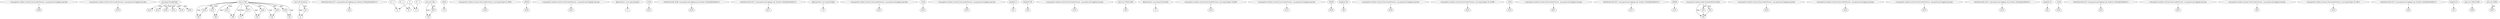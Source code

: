 digraph g {
0[label="<org.apache.catalina.startup.ClassLoaderFactory: org.apache.juli.logging.Log log>"]
1[label="$r68"]
0->1[label=""]
2[label="<org.apache.catalina.startup.ClassLoaderFactory: org.apache.juli.logging.Log log>"]
3[label="$r70"]
2->3[label=""]
4[label="java.lang.StringBuilder"]
5[label="$r10"]
4->5[label="type"]
6[label="java.io.File"]
7[label="r86"]
6->7[label="type"]
8[label="java.util.ArrayList"]
9[label="r3"]
8->9[label="type"]
10[label="interfaceinvoke $r27.<org.apache.juli.logging.Log: boolean isDebugEnabled()>()"]
11[label="$z4"]
10->11[label=""]
12[label="0"]
13[label="i4"]
12->13[label=""]
14[label="java.net.URL"]
15[label="r76"]
14->15[label="type"]
16[label="r0[i4]"]
17[label="r75"]
16->17[label=""]
18[label="<org.apache.catalina.startup.ClassLoaderFactory: java.lang.Integer IS_DIR>"]
19[label="$r20"]
18->19[label=""]
20[label="$r29"]
6->20[label="type"]
21[label="r85"]
20->21[label=""]
22[label="r80"]
6->22[label="type"]
23[label="$r47"]
6->23[label="type"]
24[label="r84[i5]"]
25[label="$r30"]
24->25[label=""]
26[label="<org.apache.catalina.startup.ClassLoaderFactory: org.apache.juli.logging.Log log>"]
27[label="$r91"]
26->27[label=""]
28[label="@parameter1: java.lang.Integer[]"]
29[label="r1"]
28->29[label=""]
30[label="r78"]
6->30[label="type"]
31[label="r1[i4]"]
32[label="$r21"]
31->32[label=""]
33[label="interfaceinvoke $r68.<org.apache.juli.logging.Log: boolean isDebugEnabled()>()"]
34[label="$z16"]
33->34[label=""]
35[label="interfaceinvoke $r51.<org.apache.juli.logging.Log: boolean isDebugEnabled()>()"]
36[label="$z11"]
35->36[label=""]
37[label="i5"]
12->37[label=""]
38[label="@parameter0: java.lang.String[]"]
39[label="r0"]
38->39[label=""]
40[label="<org.apache.catalina.startup.ClassLoaderFactory: org.apache.juli.logging.Log log>"]
41[label="$r27"]
40->41[label=""]
42[label="r1[i4]"]
43[label="$r23"]
42->43[label=""]
44[label="$r26"]
6->44[label="type"]
45[label="i8"]
12->45[label=""]
46[label="r77"]
6->46[label="type"]
47[label="<org.apache.catalina.startup.ClassLoaderFactory: org.apache.juli.logging.Log log>"]
48[label="$r51"]
47->48[label=""]
49[label="lengthof r1"]
50[label="$i1"]
49->50[label=""]
51[label="$r67"]
51->15[label=""]
52[label="$r31"]
52->7[label=""]
53[label="lengthof r90"]
54[label="$i0"]
53->54[label=""]
55[label="<org.apache.catalina.startup.ClassLoaderFactory: org.apache.juli.logging.Log log>"]
56[label="$r74"]
55->56[label=""]
57[label="(java.net.URL[]) $r89"]
58[label="r90"]
57->58[label=""]
59[label="$r57"]
59->46[label=""]
60[label="@parameter2: java.lang.ClassLoader"]
61[label="r2"]
60->61[label=""]
62[label="<org.apache.catalina.startup.ClassLoaderFactory: java.lang.Integer IS_JAR>"]
63[label="$r22"]
62->63[label=""]
64[label="$r52"]
4->64[label="type"]
65[label="<org.apache.catalina.startup.ClassLoaderFactory: org.apache.juli.logging.Log log>"]
66[label="$r11"]
65->66[label=""]
67[label="$r48"]
6->67[label="type"]
68[label="r84[i5]"]
69[label="$r28"]
68->69[label=""]
70[label="lengthof r84"]
71[label="$i6"]
70->71[label=""]
72[label="<org.apache.catalina.startup.ClassLoaderFactory: org.apache.juli.logging.Log log>"]
73[label="$r36"]
72->73[label=""]
74[label="<org.apache.catalina.startup.ClassLoaderFactory: java.lang.Integer IS_GLOB>"]
75[label="$r24"]
74->75[label=""]
76[label="r1[i4]"]
77[label="$r19"]
76->77[label=""]
6->59[label="type"]
6->52[label="type"]
78[label="r81"]
6->78[label="type"]
79[label="i8 + 1"]
79->45[label=""]
80[label="<org.apache.catalina.startup.ClassLoaderFactory: org.apache.juli.logging.Log log>"]
81[label="$r61"]
80->81[label=""]
82[label="i4 + 1"]
82->13[label=""]
83[label="r83"]
6->83[label="type"]
84[label="interfaceinvoke $r91.<org.apache.juli.logging.Log: boolean isDebugEnabled()>()"]
85[label="$z17"]
84->85[label=""]
86[label="r90[i8]"]
87[label="$r15"]
86->87[label=""]
67->78[label=""]
88[label="$r69"]
4->88[label="type"]
89[label="$r41"]
4->89[label="type"]
90[label="org.apache.catalina.loader.StandardClassLoader"]
91[label="r92"]
90->91[label="type"]
92[label="<org.apache.catalina.startup.ClassLoaderFactory: org.apache.juli.logging.Log log>"]
93[label="$r33"]
92->93[label=""]
23->22[label=""]
94[label="$r58"]
6->94[label="type"]
95[label="$r35"]
4->95[label="type"]
96[label="<org.apache.catalina.startup.ClassLoaderFactory: org.apache.juli.logging.Log log>"]
97[label="$r42"]
96->97[label=""]
98[label="$r7"]
98->9[label=""]
6->21[label="type"]
99[label="$r62"]
4->99[label="type"]
14->51[label="type"]
100[label="<org.apache.catalina.startup.ClassLoaderFactory: org.apache.juli.logging.Log log>"]
101[label="$r53"]
100->101[label=""]
102[label="interfaceinvoke $r61.<org.apache.juli.logging.Log: boolean isDebugEnabled()>()"]
103[label="$z15"]
102->103[label=""]
104[label="$r9"]
104->91[label=""]
105[label="i5 + 1"]
105->37[label=""]
106[label="lengthof r0"]
107[label="$i2"]
106->107[label=""]
108[label="r1[i4]"]
109[label="$r25"]
108->109[label=""]
110[label="interfaceinvoke $r6.<org.apache.juli.logging.Log: boolean isDebugEnabled()>()"]
111[label="$z0"]
110->111[label=""]
94->30[label=""]
112[label="<org.apache.catalina.startup.ClassLoaderFactory: org.apache.juli.logging.Log log>"]
113[label="$r63"]
112->113[label=""]
114[label="<org.apache.catalina.startup.ClassLoaderFactory: org.apache.juli.logging.Log log>"]
115[label="$r6"]
114->115[label=""]
116[label="<org.apache.catalina.startup.ClassLoaderFactory: java.lang.Integer IS_URL>"]
117[label="$r18"]
116->117[label=""]
118[label="interfaceinvoke $r33.<org.apache.juli.logging.Log: boolean isDebugEnabled()>()"]
119[label="$z8"]
118->119[label=""]
44->83[label=""]
120[label="lengthof r0"]
121[label="$i3"]
120->121[label=""]
90->104[label="type"]
8->98[label="type"]
122[label="(java.net.URL[]) $r88"]
123[label="$r89"]
122->123[label=""]
124[label="$r8"]
90->124[label="type"]
125[label="java.net.URL[]"]
126[label="$r87"]
125->126[label="type"]
124->91[label=""]
}
